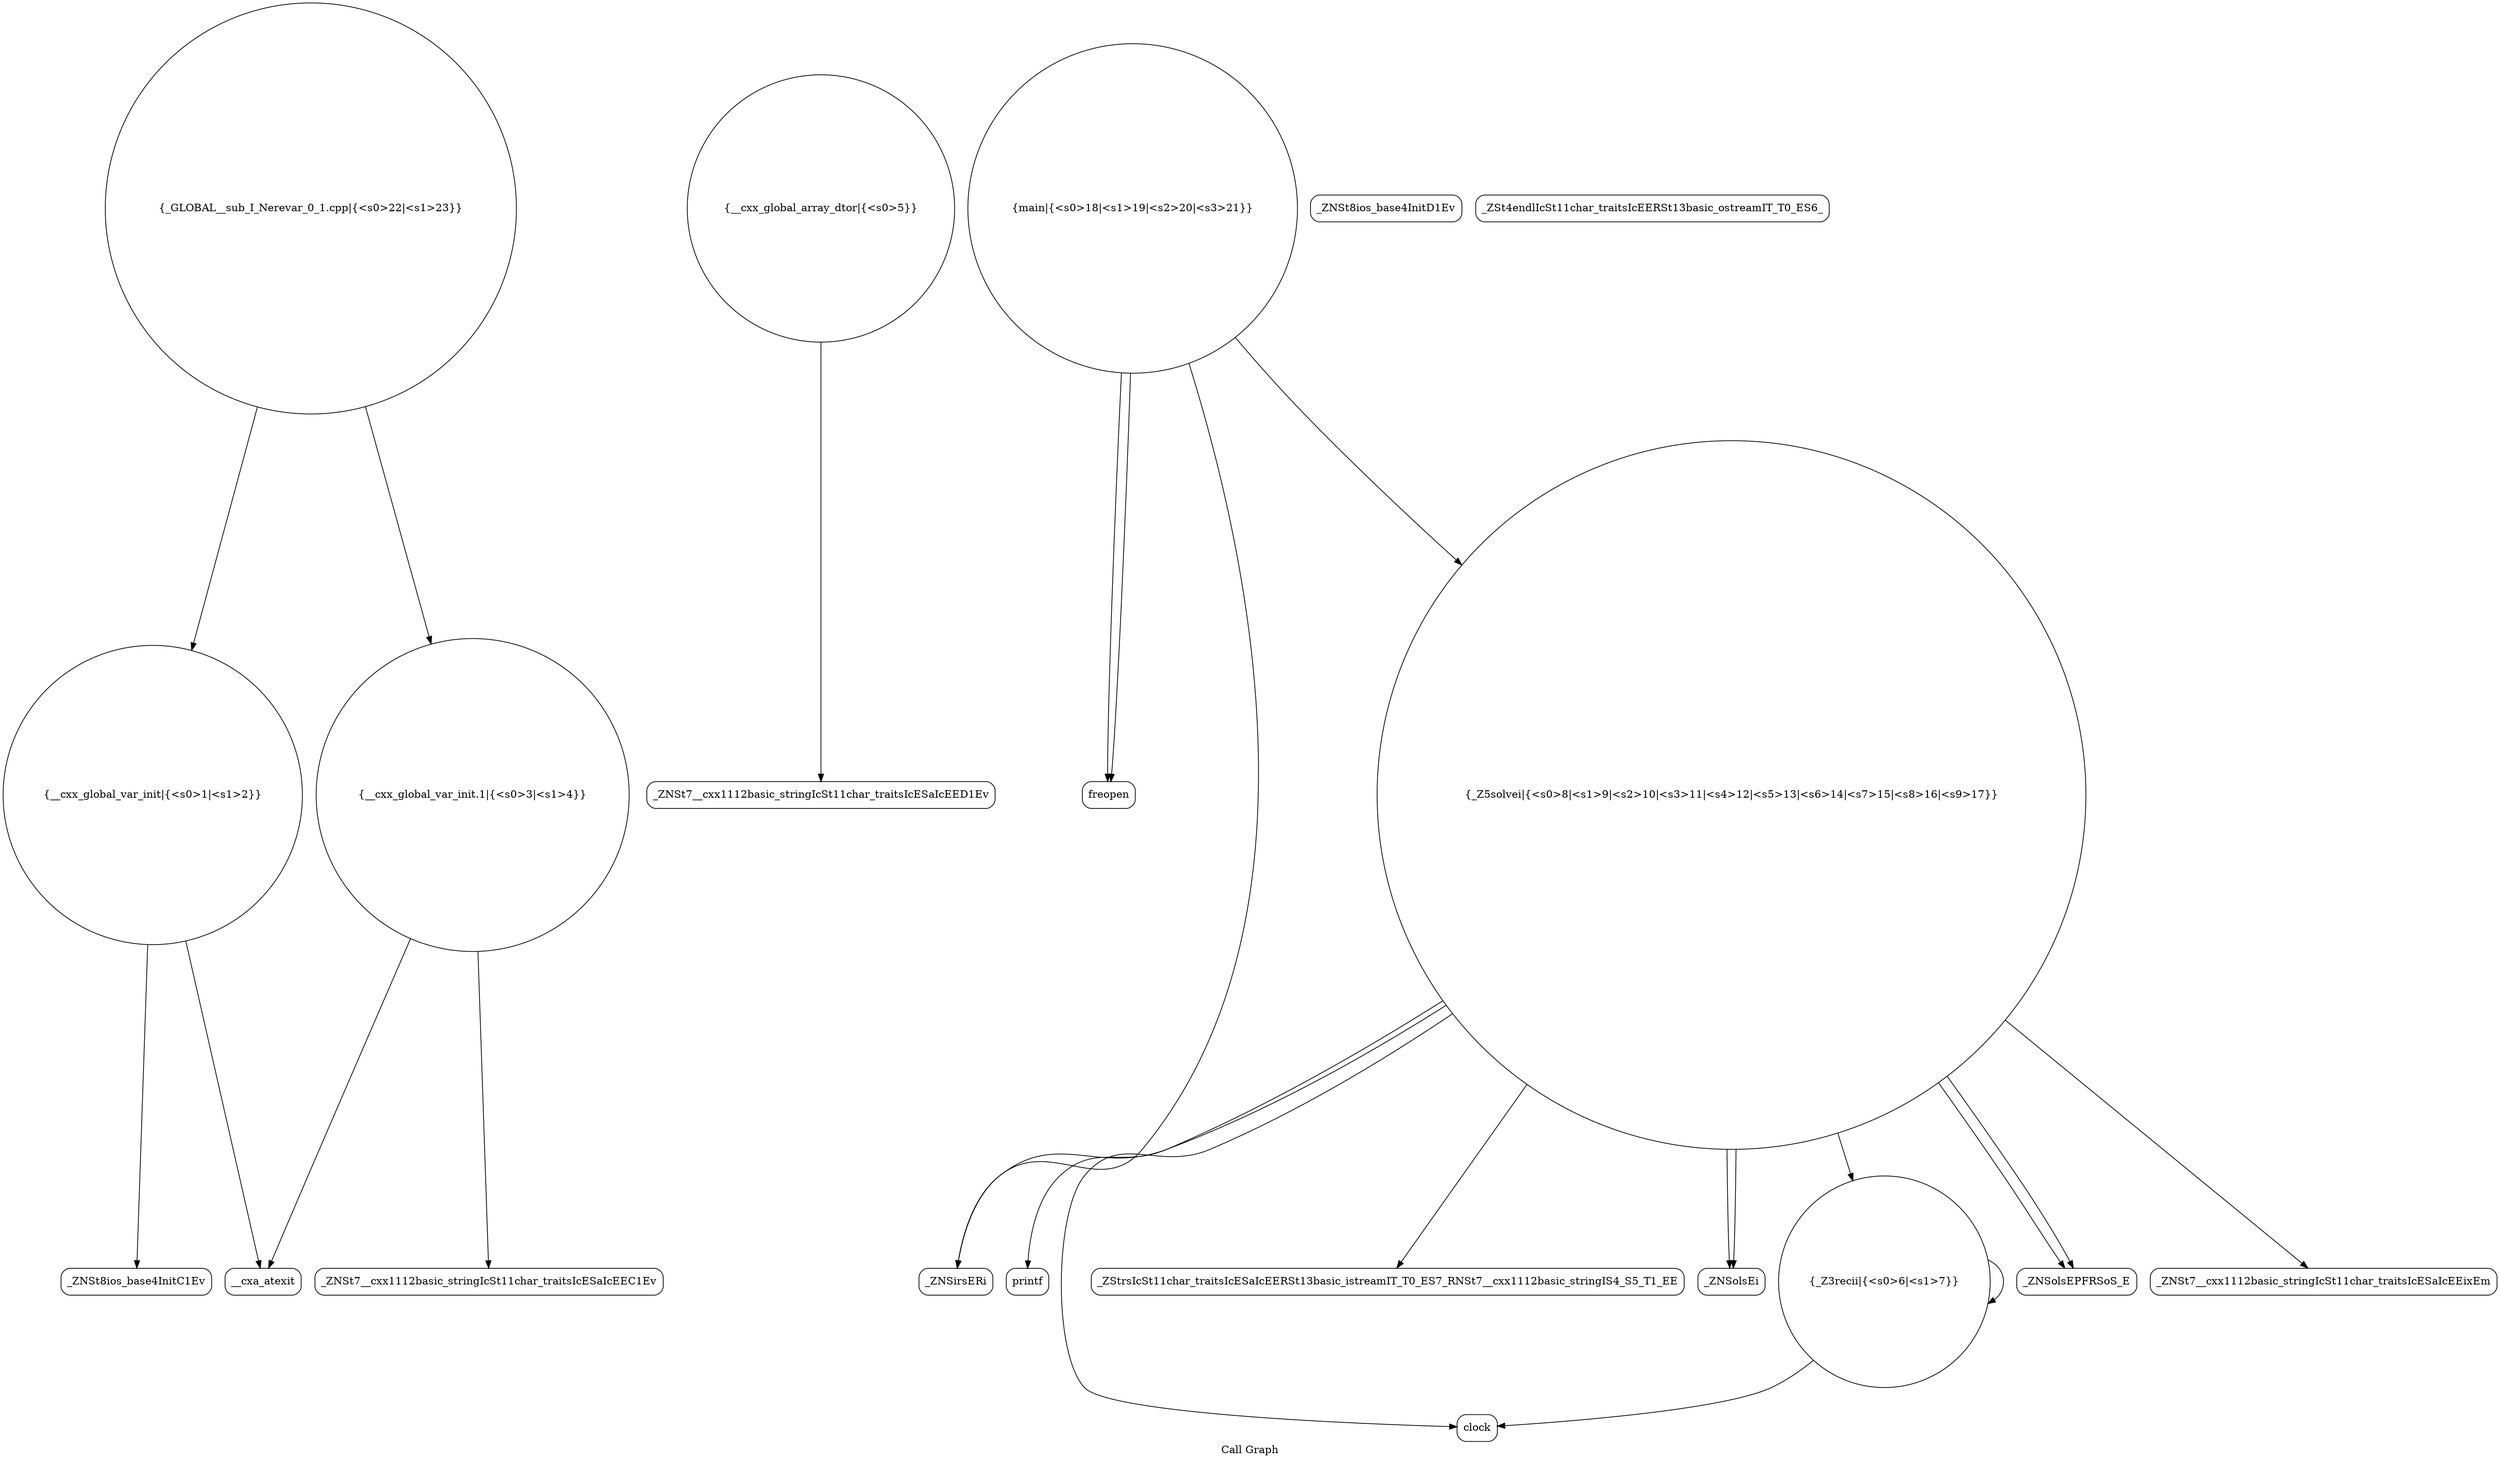digraph "Call Graph" {
	label="Call Graph";

	Node0x55a680ee3b20 [shape=record,shape=circle,label="{__cxx_global_var_init|{<s0>1|<s1>2}}"];
	Node0x55a680ee3b20:s0 -> Node0x55a680ee3fb0[color=black];
	Node0x55a680ee3b20:s1 -> Node0x55a680ee40b0[color=black];
	Node0x55a680ee42b0 [shape=record,shape=Mrecord,label="{_ZNSt7__cxx1112basic_stringIcSt11char_traitsIcESaIcEED1Ev}"];
	Node0x55a680ee4630 [shape=record,shape=Mrecord,label="{printf}"];
	Node0x55a680ee4030 [shape=record,shape=Mrecord,label="{_ZNSt8ios_base4InitD1Ev}"];
	Node0x55a680ee43b0 [shape=record,shape=Mrecord,label="{clock}"];
	Node0x55a680ee4730 [shape=record,shape=Mrecord,label="{_ZStrsIcSt11char_traitsIcESaIcEERSt13basic_istreamIT_T0_ES7_RNSt7__cxx1112basic_stringIS4_S5_T1_EE}"];
	Node0x55a680ee4130 [shape=record,shape=circle,label="{__cxx_global_var_init.1|{<s0>3|<s1>4}}"];
	Node0x55a680ee4130:s0 -> Node0x55a680ee41b0[color=black];
	Node0x55a680ee4130:s1 -> Node0x55a680ee40b0[color=black];
	Node0x55a680ee44b0 [shape=record,shape=Mrecord,label="{_ZNSolsEi}"];
	Node0x55a680ee4830 [shape=record,shape=circle,label="{main|{<s0>18|<s1>19|<s2>20|<s3>21}}"];
	Node0x55a680ee4830:s0 -> Node0x55a680ee48b0[color=black];
	Node0x55a680ee4830:s1 -> Node0x55a680ee48b0[color=black];
	Node0x55a680ee4830:s2 -> Node0x55a680ee46b0[color=black];
	Node0x55a680ee4830:s3 -> Node0x55a680ee4430[color=black];
	Node0x55a680ee4230 [shape=record,shape=circle,label="{__cxx_global_array_dtor|{<s0>5}}"];
	Node0x55a680ee4230:s0 -> Node0x55a680ee42b0[color=black];
	Node0x55a680ee45b0 [shape=record,shape=Mrecord,label="{_ZSt4endlIcSt11char_traitsIcEERSt13basic_ostreamIT_T0_ES6_}"];
	Node0x55a680ee4930 [shape=record,shape=circle,label="{_GLOBAL__sub_I_Nerevar_0_1.cpp|{<s0>22|<s1>23}}"];
	Node0x55a680ee4930:s0 -> Node0x55a680ee3b20[color=black];
	Node0x55a680ee4930:s1 -> Node0x55a680ee4130[color=black];
	Node0x55a680ee3fb0 [shape=record,shape=Mrecord,label="{_ZNSt8ios_base4InitC1Ev}"];
	Node0x55a680ee4330 [shape=record,shape=circle,label="{_Z3recii|{<s0>6|<s1>7}}"];
	Node0x55a680ee4330:s0 -> Node0x55a680ee43b0[color=black];
	Node0x55a680ee4330:s1 -> Node0x55a680ee4330[color=black];
	Node0x55a680ee46b0 [shape=record,shape=Mrecord,label="{_ZNSirsERi}"];
	Node0x55a680ee40b0 [shape=record,shape=Mrecord,label="{__cxa_atexit}"];
	Node0x55a680ee4430 [shape=record,shape=circle,label="{_Z5solvei|{<s0>8|<s1>9|<s2>10|<s3>11|<s4>12|<s5>13|<s6>14|<s7>15|<s8>16|<s9>17}}"];
	Node0x55a680ee4430:s0 -> Node0x55a680ee44b0[color=black];
	Node0x55a680ee4430:s1 -> Node0x55a680ee4530[color=black];
	Node0x55a680ee4430:s2 -> Node0x55a680ee4630[color=black];
	Node0x55a680ee4430:s3 -> Node0x55a680ee46b0[color=black];
	Node0x55a680ee4430:s4 -> Node0x55a680ee4730[color=black];
	Node0x55a680ee4430:s5 -> Node0x55a680ee47b0[color=black];
	Node0x55a680ee4430:s6 -> Node0x55a680ee43b0[color=black];
	Node0x55a680ee4430:s7 -> Node0x55a680ee4330[color=black];
	Node0x55a680ee4430:s8 -> Node0x55a680ee44b0[color=black];
	Node0x55a680ee4430:s9 -> Node0x55a680ee4530[color=black];
	Node0x55a680ee47b0 [shape=record,shape=Mrecord,label="{_ZNSt7__cxx1112basic_stringIcSt11char_traitsIcESaIcEEixEm}"];
	Node0x55a680ee41b0 [shape=record,shape=Mrecord,label="{_ZNSt7__cxx1112basic_stringIcSt11char_traitsIcESaIcEEC1Ev}"];
	Node0x55a680ee4530 [shape=record,shape=Mrecord,label="{_ZNSolsEPFRSoS_E}"];
	Node0x55a680ee48b0 [shape=record,shape=Mrecord,label="{freopen}"];
}

